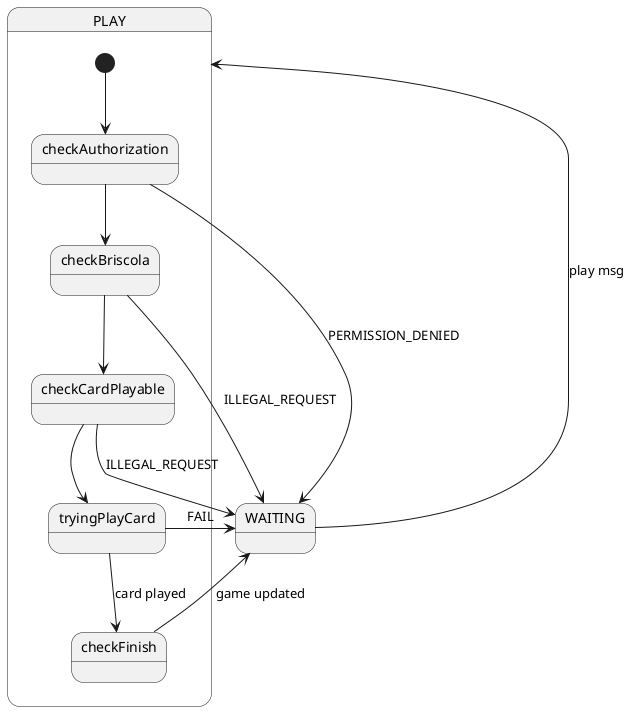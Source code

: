 @startuml
WAITING -right-> PLAY: play msg

state PLAY{

[*]--> checkAuthorization
checkAuthorization -right-> WAITING: PERMISSION_DENIED
checkAuthorization --> checkBriscola
checkBriscola -right-> WAITING: ILLEGAL_REQUEST
checkBriscola  --> checkCardPlayable
checkCardPlayable -right-> WAITING: ILLEGAL_REQUEST
checkCardPlayable --> tryingPlayCard
tryingPlayCard -right-> WAITING: FAIL
tryingPlayCard --> checkFinish: card played
checkFinish -right-> WAITING: game updated

}

@enduml